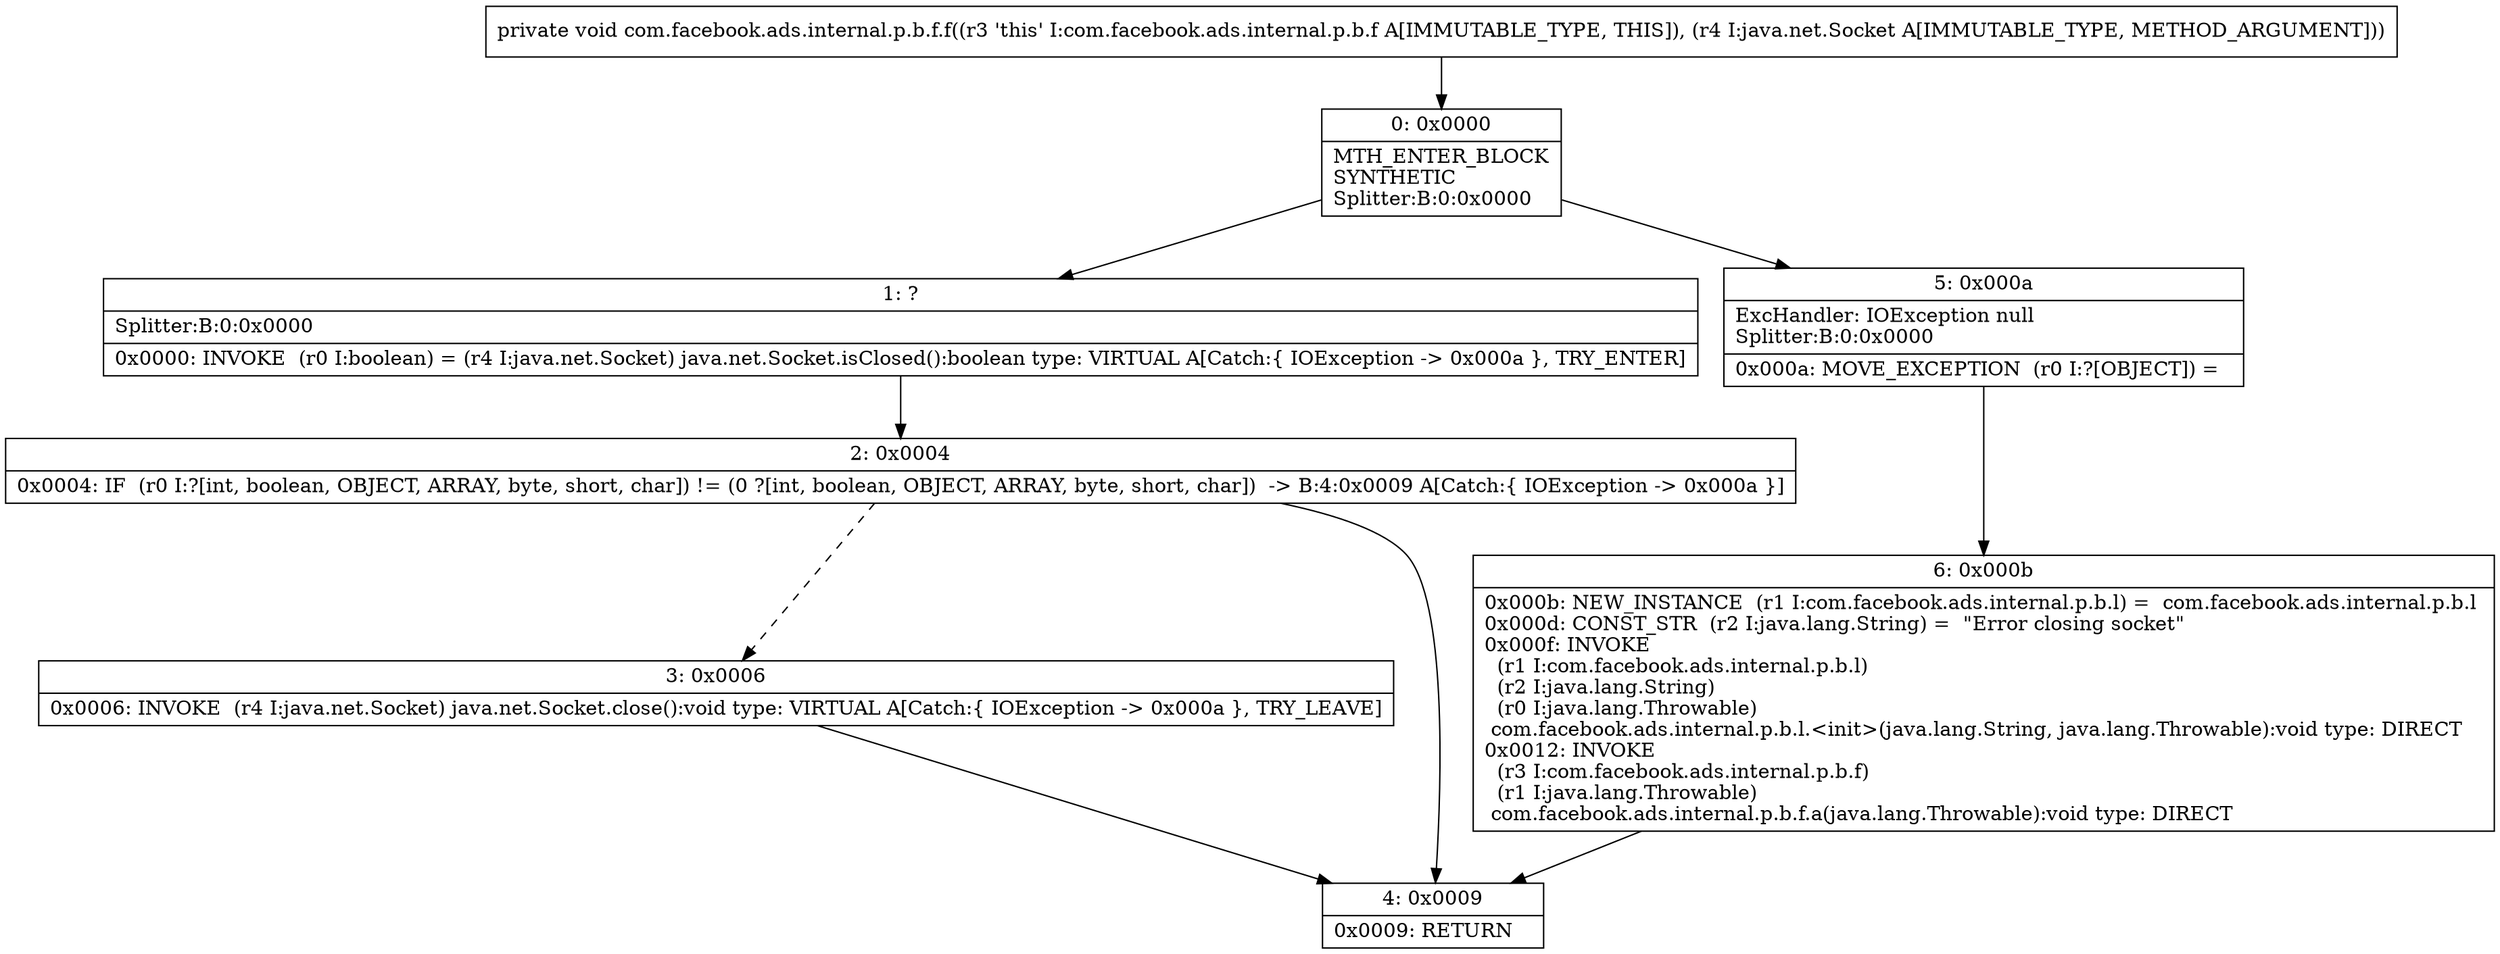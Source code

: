 digraph "CFG forcom.facebook.ads.internal.p.b.f.f(Ljava\/net\/Socket;)V" {
Node_0 [shape=record,label="{0\:\ 0x0000|MTH_ENTER_BLOCK\lSYNTHETIC\lSplitter:B:0:0x0000\l}"];
Node_1 [shape=record,label="{1\:\ ?|Splitter:B:0:0x0000\l|0x0000: INVOKE  (r0 I:boolean) = (r4 I:java.net.Socket) java.net.Socket.isClosed():boolean type: VIRTUAL A[Catch:\{ IOException \-\> 0x000a \}, TRY_ENTER]\l}"];
Node_2 [shape=record,label="{2\:\ 0x0004|0x0004: IF  (r0 I:?[int, boolean, OBJECT, ARRAY, byte, short, char]) != (0 ?[int, boolean, OBJECT, ARRAY, byte, short, char])  \-\> B:4:0x0009 A[Catch:\{ IOException \-\> 0x000a \}]\l}"];
Node_3 [shape=record,label="{3\:\ 0x0006|0x0006: INVOKE  (r4 I:java.net.Socket) java.net.Socket.close():void type: VIRTUAL A[Catch:\{ IOException \-\> 0x000a \}, TRY_LEAVE]\l}"];
Node_4 [shape=record,label="{4\:\ 0x0009|0x0009: RETURN   \l}"];
Node_5 [shape=record,label="{5\:\ 0x000a|ExcHandler: IOException null\lSplitter:B:0:0x0000\l|0x000a: MOVE_EXCEPTION  (r0 I:?[OBJECT]) =  \l}"];
Node_6 [shape=record,label="{6\:\ 0x000b|0x000b: NEW_INSTANCE  (r1 I:com.facebook.ads.internal.p.b.l) =  com.facebook.ads.internal.p.b.l \l0x000d: CONST_STR  (r2 I:java.lang.String) =  \"Error closing socket\" \l0x000f: INVOKE  \l  (r1 I:com.facebook.ads.internal.p.b.l)\l  (r2 I:java.lang.String)\l  (r0 I:java.lang.Throwable)\l com.facebook.ads.internal.p.b.l.\<init\>(java.lang.String, java.lang.Throwable):void type: DIRECT \l0x0012: INVOKE  \l  (r3 I:com.facebook.ads.internal.p.b.f)\l  (r1 I:java.lang.Throwable)\l com.facebook.ads.internal.p.b.f.a(java.lang.Throwable):void type: DIRECT \l}"];
MethodNode[shape=record,label="{private void com.facebook.ads.internal.p.b.f.f((r3 'this' I:com.facebook.ads.internal.p.b.f A[IMMUTABLE_TYPE, THIS]), (r4 I:java.net.Socket A[IMMUTABLE_TYPE, METHOD_ARGUMENT])) }"];
MethodNode -> Node_0;
Node_0 -> Node_1;
Node_0 -> Node_5;
Node_1 -> Node_2;
Node_2 -> Node_3[style=dashed];
Node_2 -> Node_4;
Node_3 -> Node_4;
Node_5 -> Node_6;
Node_6 -> Node_4;
}

